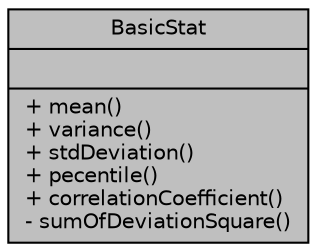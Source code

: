 digraph "BasicStat"
{
  edge [fontname="Helvetica",fontsize="10",labelfontname="Helvetica",labelfontsize="10"];
  node [fontname="Helvetica",fontsize="10",shape=record];
  Node1 [label="{BasicStat\n||+ mean()\l+ variance()\l+ stdDeviation()\l+ pecentile()\l+ correlationCoefficient()\l- sumOfDeviationSquare()\l}",height=0.2,width=0.4,color="black", fillcolor="grey75", style="filled", fontcolor="black"];
}
